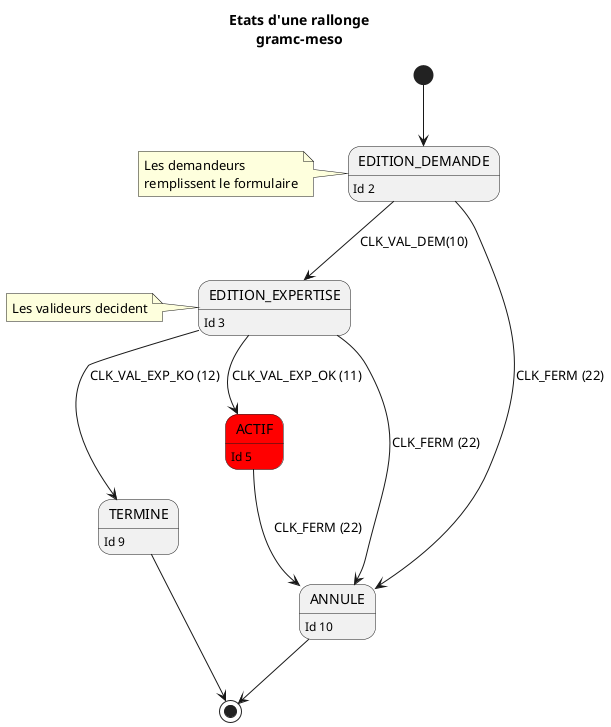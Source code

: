 @startuml
title Etats d'une rallonge\ngramc-meso

EDITION_DEMANDE: Id 2
EDITION_EXPERTISE: Id 3
ACTIF: Id 5
ANNULE: Id 10
TERMINE: Id 9
state ACTIF #red

note left of EDITION_DEMANDE: Les demandeurs\nremplissent le formulaire
note left of EDITION_EXPERTISE: Les valideurs decident

[*]               --> EDITION_DEMANDE
EDITION_DEMANDE   --> EDITION_EXPERTISE: CLK_VAL_DEM(10)
EDITION_DEMANDE   --> ANNULE: CLK_FERM (22)
EDITION_EXPERTISE --> ACTIF: CLK_VAL_EXP_OK (11)
EDITION_EXPERTISE --> TERMINE: CLK_VAL_EXP_KO (12)
EDITION_EXPERTISE --> ANNULE: CLK_FERM (22)
ACTIF             --> ANNULE: CLK_FERM (22)
TERMINE           --> [*]
ANNULE            --> [*]


@enduml

